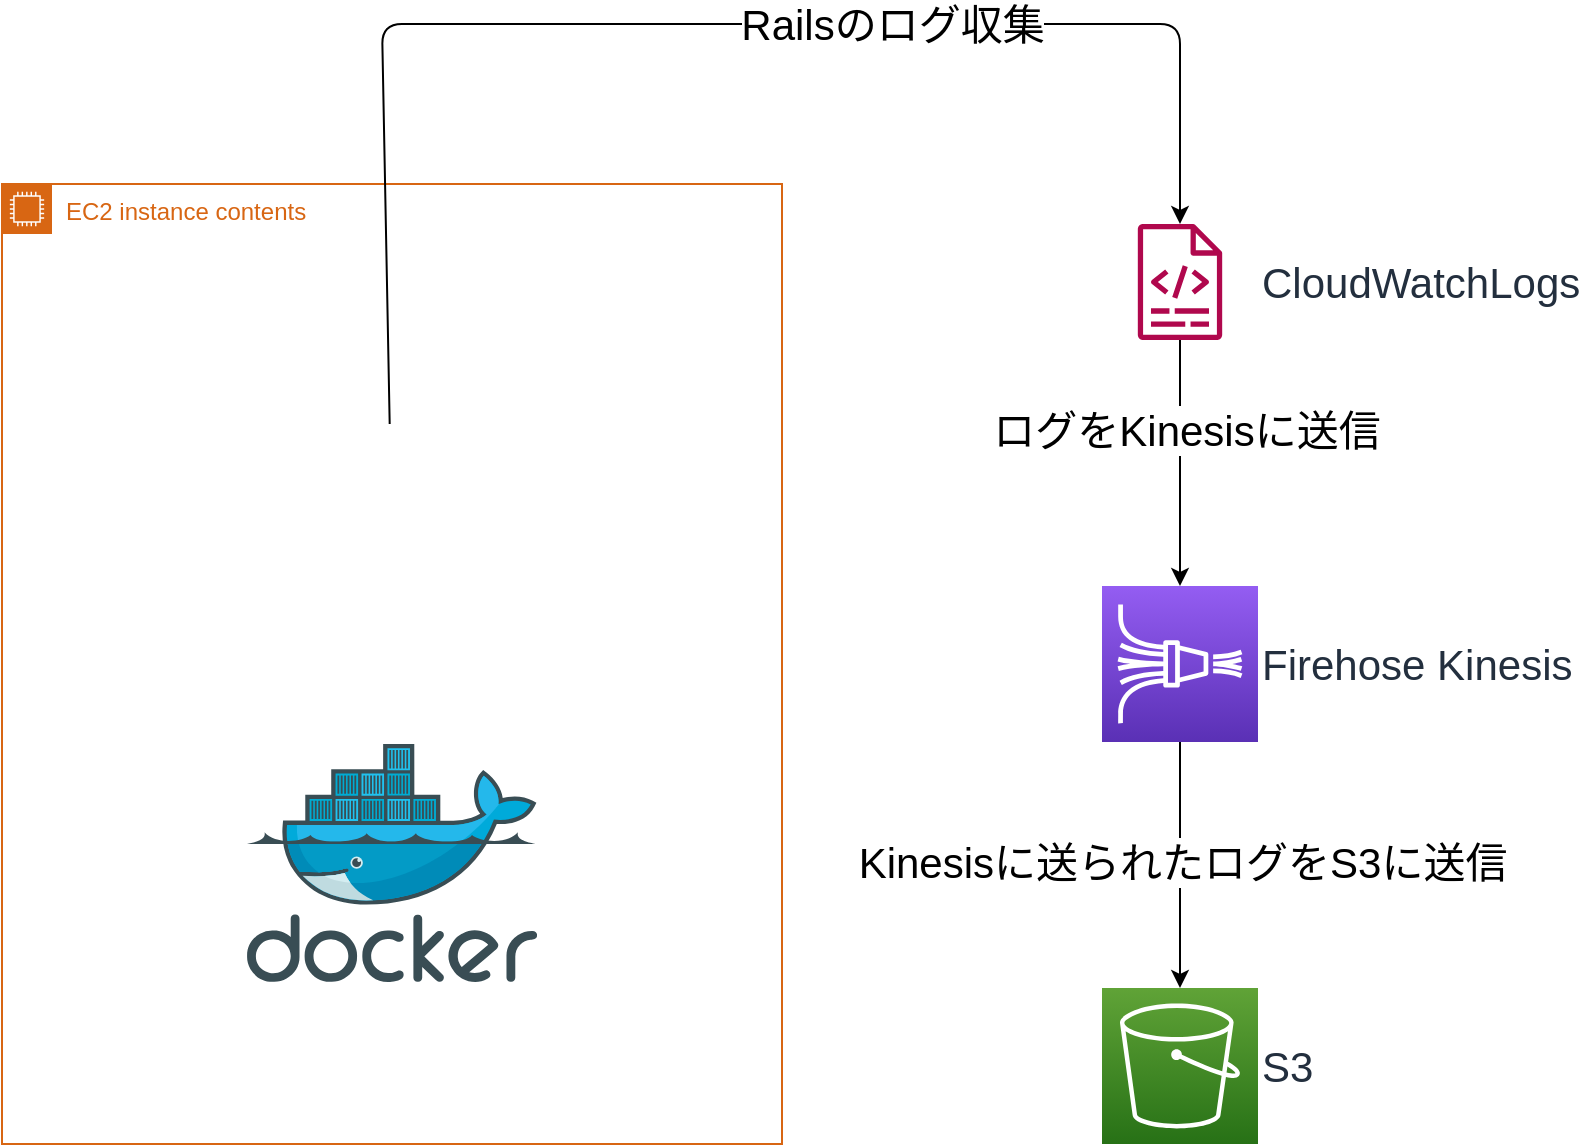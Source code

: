 <mxfile>
    <diagram id="bOf-zTyTrITPGD_Z9dB3" name="ページ1">
        <mxGraphModel dx="1165" dy="1850" grid="1" gridSize="10" guides="1" tooltips="1" connect="1" arrows="1" fold="1" page="0" pageScale="1" pageWidth="827" pageHeight="1169" background="#ffffff" math="0" shadow="0">
            <root>
                <mxCell id="0"/>
                <mxCell id="1" parent="0"/>
                <mxCell id="2" value="EC2 instance contents" style="points=[[0,0],[0.25,0],[0.5,0],[0.75,0],[1,0],[1,0.25],[1,0.5],[1,0.75],[1,1],[0.75,1],[0.5,1],[0.25,1],[0,1],[0,0.75],[0,0.5],[0,0.25]];outlineConnect=0;gradientColor=none;html=1;whiteSpace=wrap;fontSize=12;fontStyle=0;container=0;pointerEvents=0;collapsible=0;recursiveResize=0;shape=mxgraph.aws4.group;grIcon=mxgraph.aws4.group_ec2_instance_contents;strokeColor=#D86613;fillColor=none;verticalAlign=top;align=left;spacingLeft=30;fontColor=#D86613;dashed=0;" vertex="1" parent="1">
                    <mxGeometry x="10" y="-240" width="390" height="480" as="geometry"/>
                </mxCell>
                <mxCell id="4" style="edgeStyle=none;html=1;strokeColor=#000000;" edge="1" parent="1" source="O1ARX3NOazw2_YkFZtby-3" target="O1ARX3NOazw2_YkFZtby-5">
                    <mxGeometry relative="1" as="geometry">
                        <Array as="points">
                            <mxPoint x="200" y="-320"/>
                            <mxPoint x="599" y="-320"/>
                        </Array>
                    </mxGeometry>
                </mxCell>
                <mxCell id="5" value="Railsのログ収集" style="edgeLabel;html=1;align=center;verticalAlign=middle;resizable=0;points=[];fontColor=#000000;labelBackgroundColor=#FFFFFF;fontSize=21;" vertex="1" connectable="0" parent="4">
                    <mxGeometry x="0.302" relative="1" as="geometry">
                        <mxPoint as="offset"/>
                    </mxGeometry>
                </mxCell>
                <mxCell id="O1ARX3NOazw2_YkFZtby-3" value="" style="shape=image;html=1;verticalAlign=top;verticalLabelPosition=bottom;labelBackgroundColor=#ffffff;imageAspect=0;aspect=fixed;image=https://cdn0.iconfinder.com/data/icons/long-shadow-web-icons/512/ruby-rails-128.png;container=0;" vertex="1" parent="1">
                    <mxGeometry x="145" y="-120" width="120" height="120" as="geometry"/>
                </mxCell>
                <mxCell id="3" value="" style="sketch=0;aspect=fixed;html=1;points=[];align=center;image;fontSize=12;image=img/lib/mscae/Docker.svg;container=0;" vertex="1" parent="1">
                    <mxGeometry x="132.44" y="40" width="145.12" height="119" as="geometry"/>
                </mxCell>
                <mxCell id="O1ARX3NOazw2_YkFZtby-8" style="edgeStyle=orthogonalEdgeStyle;rounded=0;orthogonalLoop=1;jettySize=auto;html=1;strokeColor=#000000;" edge="1" parent="1" source="O1ARX3NOazw2_YkFZtby-5" target="O1ARX3NOazw2_YkFZtby-7">
                    <mxGeometry relative="1" as="geometry"/>
                </mxCell>
                <mxCell id="6" value="ログをKinesisに送信" style="edgeLabel;html=1;align=center;verticalAlign=middle;resizable=0;points=[];fontSize=21;fontColor=#000000;labelBackgroundColor=#FFFFFF;" vertex="1" connectable="0" parent="O1ARX3NOazw2_YkFZtby-8">
                    <mxGeometry x="-0.267" y="3" relative="1" as="geometry">
                        <mxPoint as="offset"/>
                    </mxGeometry>
                </mxCell>
                <mxCell id="O1ARX3NOazw2_YkFZtby-5" value="CloudWatchLogs" style="sketch=0;outlineConnect=0;fontColor=#232F3E;gradientColor=none;fillColor=#B0084D;strokeColor=none;dashed=0;verticalLabelPosition=middle;verticalAlign=middle;align=left;html=1;fontSize=21;fontStyle=0;aspect=fixed;pointerEvents=1;shape=mxgraph.aws4.logs;labelPosition=right;" vertex="1" parent="1">
                    <mxGeometry x="560" y="-220" width="78" height="58" as="geometry"/>
                </mxCell>
                <mxCell id="O1ARX3NOazw2_YkFZtby-10" style="edgeStyle=orthogonalEdgeStyle;rounded=0;orthogonalLoop=1;jettySize=auto;html=1;strokeColor=#000000;" edge="1" parent="1" source="O1ARX3NOazw2_YkFZtby-7" target="O1ARX3NOazw2_YkFZtby-9">
                    <mxGeometry relative="1" as="geometry"/>
                </mxCell>
                <mxCell id="7" value="Kinesisに送られたログをS3に送信" style="edgeLabel;html=1;align=center;verticalAlign=middle;resizable=0;points=[];fontSize=21;fontColor=#000000;labelBackgroundColor=#FFFFFF;" vertex="1" connectable="0" parent="O1ARX3NOazw2_YkFZtby-10">
                    <mxGeometry x="-0.024" y="1" relative="1" as="geometry">
                        <mxPoint as="offset"/>
                    </mxGeometry>
                </mxCell>
                <mxCell id="O1ARX3NOazw2_YkFZtby-7" value="Firehose Kinesis" style="sketch=0;points=[[0,0,0],[0.25,0,0],[0.5,0,0],[0.75,0,0],[1,0,0],[0,1,0],[0.25,1,0],[0.5,1,0],[0.75,1,0],[1,1,0],[0,0.25,0],[0,0.5,0],[0,0.75,0],[1,0.25,0],[1,0.5,0],[1,0.75,0]];outlineConnect=0;fontColor=#232F3E;gradientColor=#945DF2;gradientDirection=north;fillColor=#5A30B5;strokeColor=#ffffff;dashed=0;verticalLabelPosition=middle;verticalAlign=middle;align=left;html=1;fontSize=21;fontStyle=0;aspect=fixed;shape=mxgraph.aws4.resourceIcon;resIcon=mxgraph.aws4.kinesis_data_firehose;labelPosition=right;" vertex="1" parent="1">
                    <mxGeometry x="560" y="-39" width="78" height="78" as="geometry"/>
                </mxCell>
                <mxCell id="O1ARX3NOazw2_YkFZtby-9" value="S3" style="sketch=0;points=[[0,0,0],[0.25,0,0],[0.5,0,0],[0.75,0,0],[1,0,0],[0,1,0],[0.25,1,0],[0.5,1,0],[0.75,1,0],[1,1,0],[0,0.25,0],[0,0.5,0],[0,0.75,0],[1,0.25,0],[1,0.5,0],[1,0.75,0]];outlineConnect=0;fontColor=#232F3E;gradientColor=#60A337;gradientDirection=north;fillColor=#277116;strokeColor=#ffffff;dashed=0;verticalLabelPosition=middle;verticalAlign=middle;align=left;html=1;fontSize=21;fontStyle=0;aspect=fixed;shape=mxgraph.aws4.resourceIcon;resIcon=mxgraph.aws4.s3;labelPosition=right;" vertex="1" parent="1">
                    <mxGeometry x="560" y="162" width="78" height="78" as="geometry"/>
                </mxCell>
            </root>
        </mxGraphModel>
    </diagram>
</mxfile>
